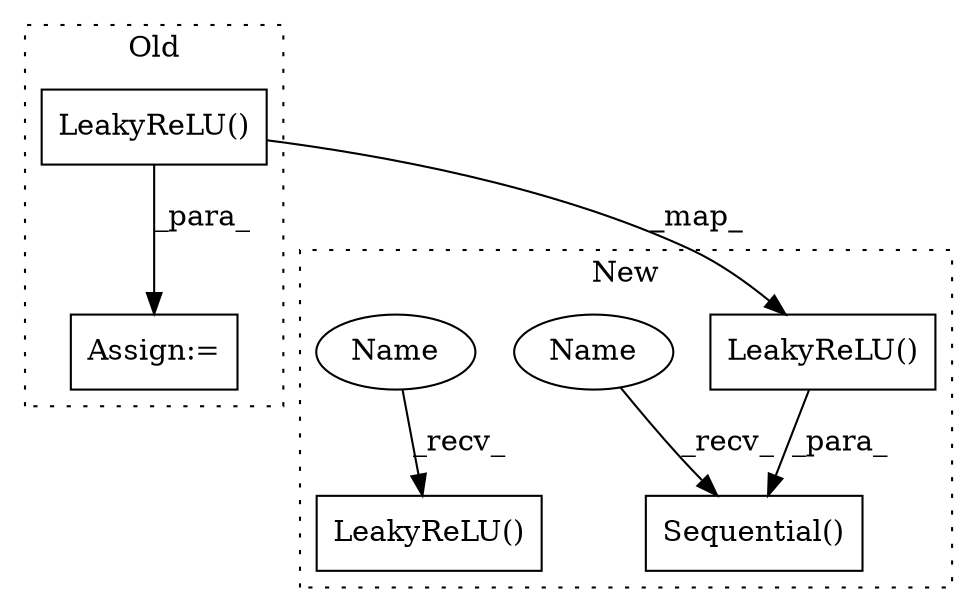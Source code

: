 digraph G {
subgraph cluster0 {
1 [label="LeakyReLU()" a="75" s="6858,6874" l="13,1" shape="box"];
4 [label="Assign:=" a="68" s="6794" l="4" shape="box"];
label = "Old";
style="dotted";
}
subgraph cluster1 {
2 [label="LeakyReLU()" a="75" s="1683" l="46" shape="box"];
3 [label="Sequential()" a="75" s="1019,2836" l="47,10" shape="box"];
5 [label="LeakyReLU()" a="75" s="2992" l="46" shape="box"];
6 [label="Name" a="87" s="1019" l="2" shape="ellipse"];
7 [label="Name" a="87" s="2992" l="2" shape="ellipse"];
label = "New";
style="dotted";
}
1 -> 2 [label="_map_"];
1 -> 4 [label="_para_"];
2 -> 3 [label="_para_"];
6 -> 3 [label="_recv_"];
7 -> 5 [label="_recv_"];
}